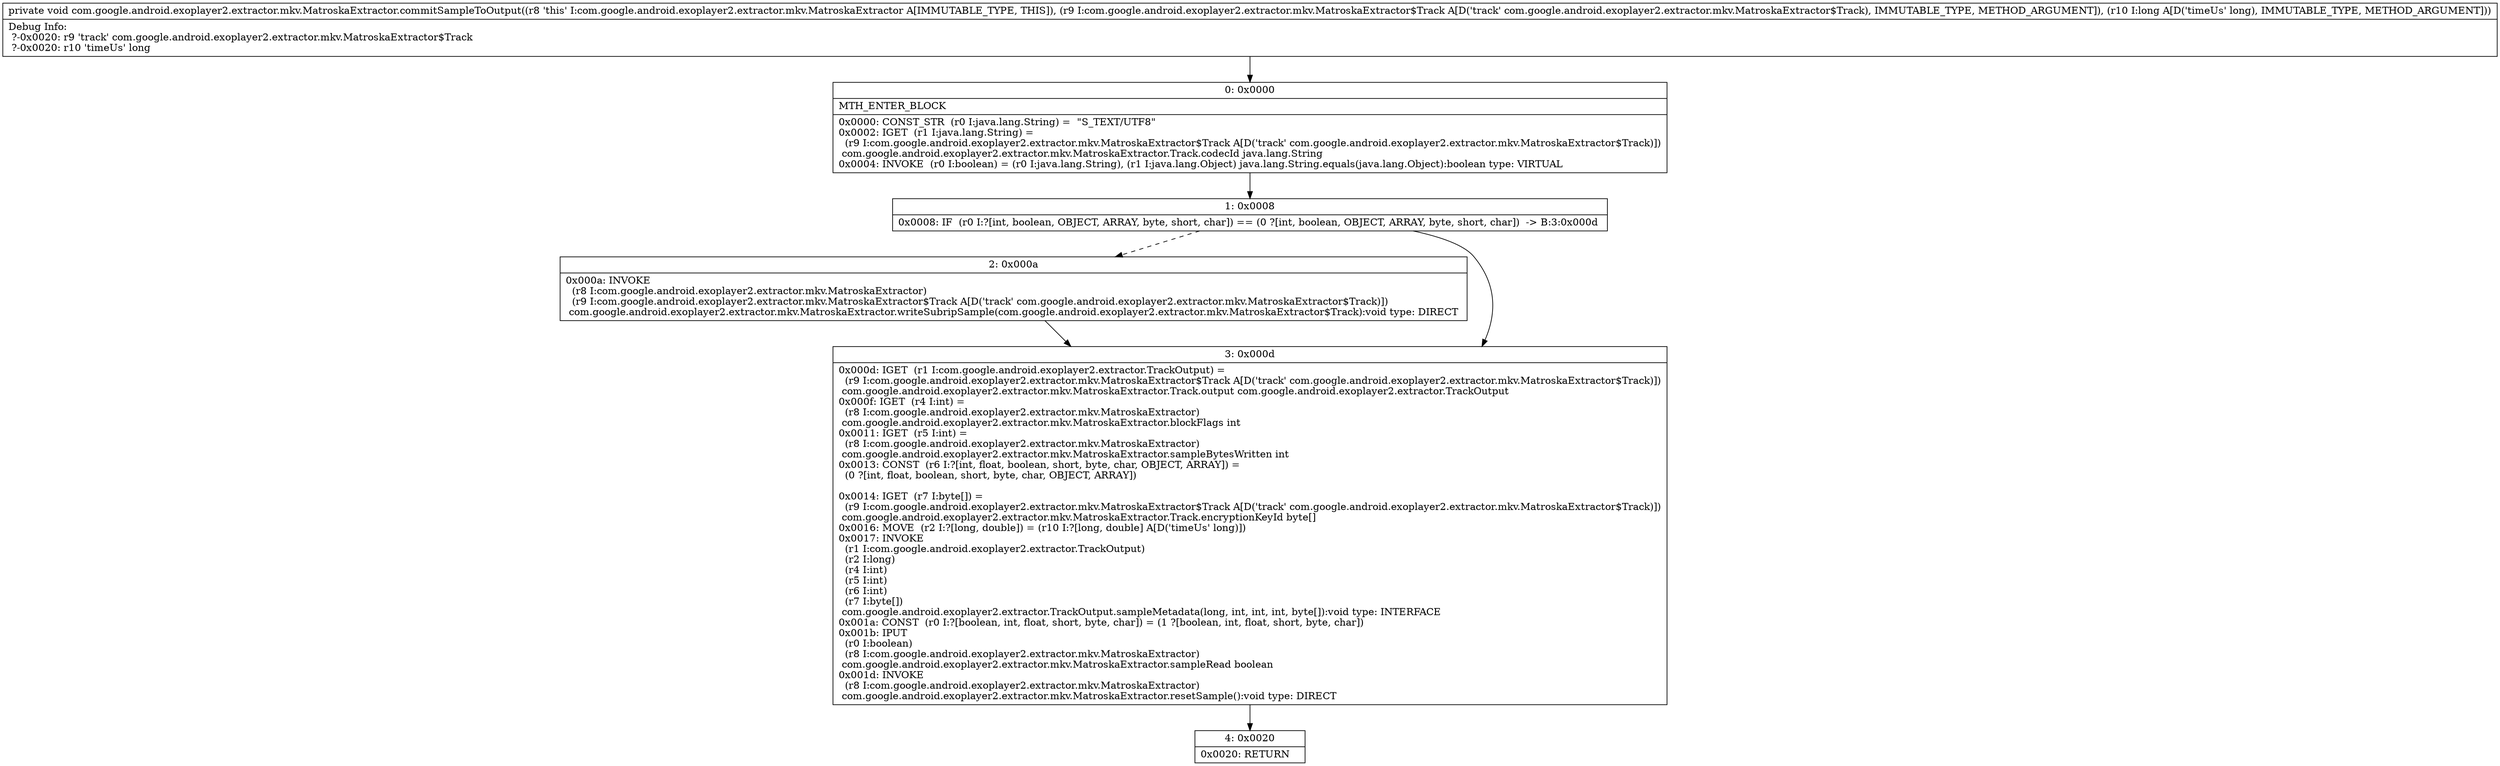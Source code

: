 digraph "CFG forcom.google.android.exoplayer2.extractor.mkv.MatroskaExtractor.commitSampleToOutput(Lcom\/google\/android\/exoplayer2\/extractor\/mkv\/MatroskaExtractor$Track;J)V" {
Node_0 [shape=record,label="{0\:\ 0x0000|MTH_ENTER_BLOCK\l|0x0000: CONST_STR  (r0 I:java.lang.String) =  \"S_TEXT\/UTF8\" \l0x0002: IGET  (r1 I:java.lang.String) = \l  (r9 I:com.google.android.exoplayer2.extractor.mkv.MatroskaExtractor$Track A[D('track' com.google.android.exoplayer2.extractor.mkv.MatroskaExtractor$Track)])\l com.google.android.exoplayer2.extractor.mkv.MatroskaExtractor.Track.codecId java.lang.String \l0x0004: INVOKE  (r0 I:boolean) = (r0 I:java.lang.String), (r1 I:java.lang.Object) java.lang.String.equals(java.lang.Object):boolean type: VIRTUAL \l}"];
Node_1 [shape=record,label="{1\:\ 0x0008|0x0008: IF  (r0 I:?[int, boolean, OBJECT, ARRAY, byte, short, char]) == (0 ?[int, boolean, OBJECT, ARRAY, byte, short, char])  \-\> B:3:0x000d \l}"];
Node_2 [shape=record,label="{2\:\ 0x000a|0x000a: INVOKE  \l  (r8 I:com.google.android.exoplayer2.extractor.mkv.MatroskaExtractor)\l  (r9 I:com.google.android.exoplayer2.extractor.mkv.MatroskaExtractor$Track A[D('track' com.google.android.exoplayer2.extractor.mkv.MatroskaExtractor$Track)])\l com.google.android.exoplayer2.extractor.mkv.MatroskaExtractor.writeSubripSample(com.google.android.exoplayer2.extractor.mkv.MatroskaExtractor$Track):void type: DIRECT \l}"];
Node_3 [shape=record,label="{3\:\ 0x000d|0x000d: IGET  (r1 I:com.google.android.exoplayer2.extractor.TrackOutput) = \l  (r9 I:com.google.android.exoplayer2.extractor.mkv.MatroskaExtractor$Track A[D('track' com.google.android.exoplayer2.extractor.mkv.MatroskaExtractor$Track)])\l com.google.android.exoplayer2.extractor.mkv.MatroskaExtractor.Track.output com.google.android.exoplayer2.extractor.TrackOutput \l0x000f: IGET  (r4 I:int) = \l  (r8 I:com.google.android.exoplayer2.extractor.mkv.MatroskaExtractor)\l com.google.android.exoplayer2.extractor.mkv.MatroskaExtractor.blockFlags int \l0x0011: IGET  (r5 I:int) = \l  (r8 I:com.google.android.exoplayer2.extractor.mkv.MatroskaExtractor)\l com.google.android.exoplayer2.extractor.mkv.MatroskaExtractor.sampleBytesWritten int \l0x0013: CONST  (r6 I:?[int, float, boolean, short, byte, char, OBJECT, ARRAY]) = \l  (0 ?[int, float, boolean, short, byte, char, OBJECT, ARRAY])\l \l0x0014: IGET  (r7 I:byte[]) = \l  (r9 I:com.google.android.exoplayer2.extractor.mkv.MatroskaExtractor$Track A[D('track' com.google.android.exoplayer2.extractor.mkv.MatroskaExtractor$Track)])\l com.google.android.exoplayer2.extractor.mkv.MatroskaExtractor.Track.encryptionKeyId byte[] \l0x0016: MOVE  (r2 I:?[long, double]) = (r10 I:?[long, double] A[D('timeUs' long)]) \l0x0017: INVOKE  \l  (r1 I:com.google.android.exoplayer2.extractor.TrackOutput)\l  (r2 I:long)\l  (r4 I:int)\l  (r5 I:int)\l  (r6 I:int)\l  (r7 I:byte[])\l com.google.android.exoplayer2.extractor.TrackOutput.sampleMetadata(long, int, int, int, byte[]):void type: INTERFACE \l0x001a: CONST  (r0 I:?[boolean, int, float, short, byte, char]) = (1 ?[boolean, int, float, short, byte, char]) \l0x001b: IPUT  \l  (r0 I:boolean)\l  (r8 I:com.google.android.exoplayer2.extractor.mkv.MatroskaExtractor)\l com.google.android.exoplayer2.extractor.mkv.MatroskaExtractor.sampleRead boolean \l0x001d: INVOKE  \l  (r8 I:com.google.android.exoplayer2.extractor.mkv.MatroskaExtractor)\l com.google.android.exoplayer2.extractor.mkv.MatroskaExtractor.resetSample():void type: DIRECT \l}"];
Node_4 [shape=record,label="{4\:\ 0x0020|0x0020: RETURN   \l}"];
MethodNode[shape=record,label="{private void com.google.android.exoplayer2.extractor.mkv.MatroskaExtractor.commitSampleToOutput((r8 'this' I:com.google.android.exoplayer2.extractor.mkv.MatroskaExtractor A[IMMUTABLE_TYPE, THIS]), (r9 I:com.google.android.exoplayer2.extractor.mkv.MatroskaExtractor$Track A[D('track' com.google.android.exoplayer2.extractor.mkv.MatroskaExtractor$Track), IMMUTABLE_TYPE, METHOD_ARGUMENT]), (r10 I:long A[D('timeUs' long), IMMUTABLE_TYPE, METHOD_ARGUMENT]))  | Debug Info:\l  ?\-0x0020: r9 'track' com.google.android.exoplayer2.extractor.mkv.MatroskaExtractor$Track\l  ?\-0x0020: r10 'timeUs' long\l}"];
MethodNode -> Node_0;
Node_0 -> Node_1;
Node_1 -> Node_2[style=dashed];
Node_1 -> Node_3;
Node_2 -> Node_3;
Node_3 -> Node_4;
}

